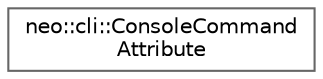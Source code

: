 digraph "Graphical Class Hierarchy"
{
 // LATEX_PDF_SIZE
  bgcolor="transparent";
  edge [fontname=Helvetica,fontsize=10,labelfontname=Helvetica,labelfontsize=10];
  node [fontname=Helvetica,fontsize=10,shape=box,height=0.2,width=0.4];
  rankdir="LR";
  Node0 [id="Node000000",label="neo::cli::ConsoleCommand\lAttribute",height=0.2,width=0.4,color="grey40", fillcolor="white", style="filled",URL="$classneo_1_1cli_1_1_console_command_attribute.html",tooltip="Attribute for console commands."];
}
